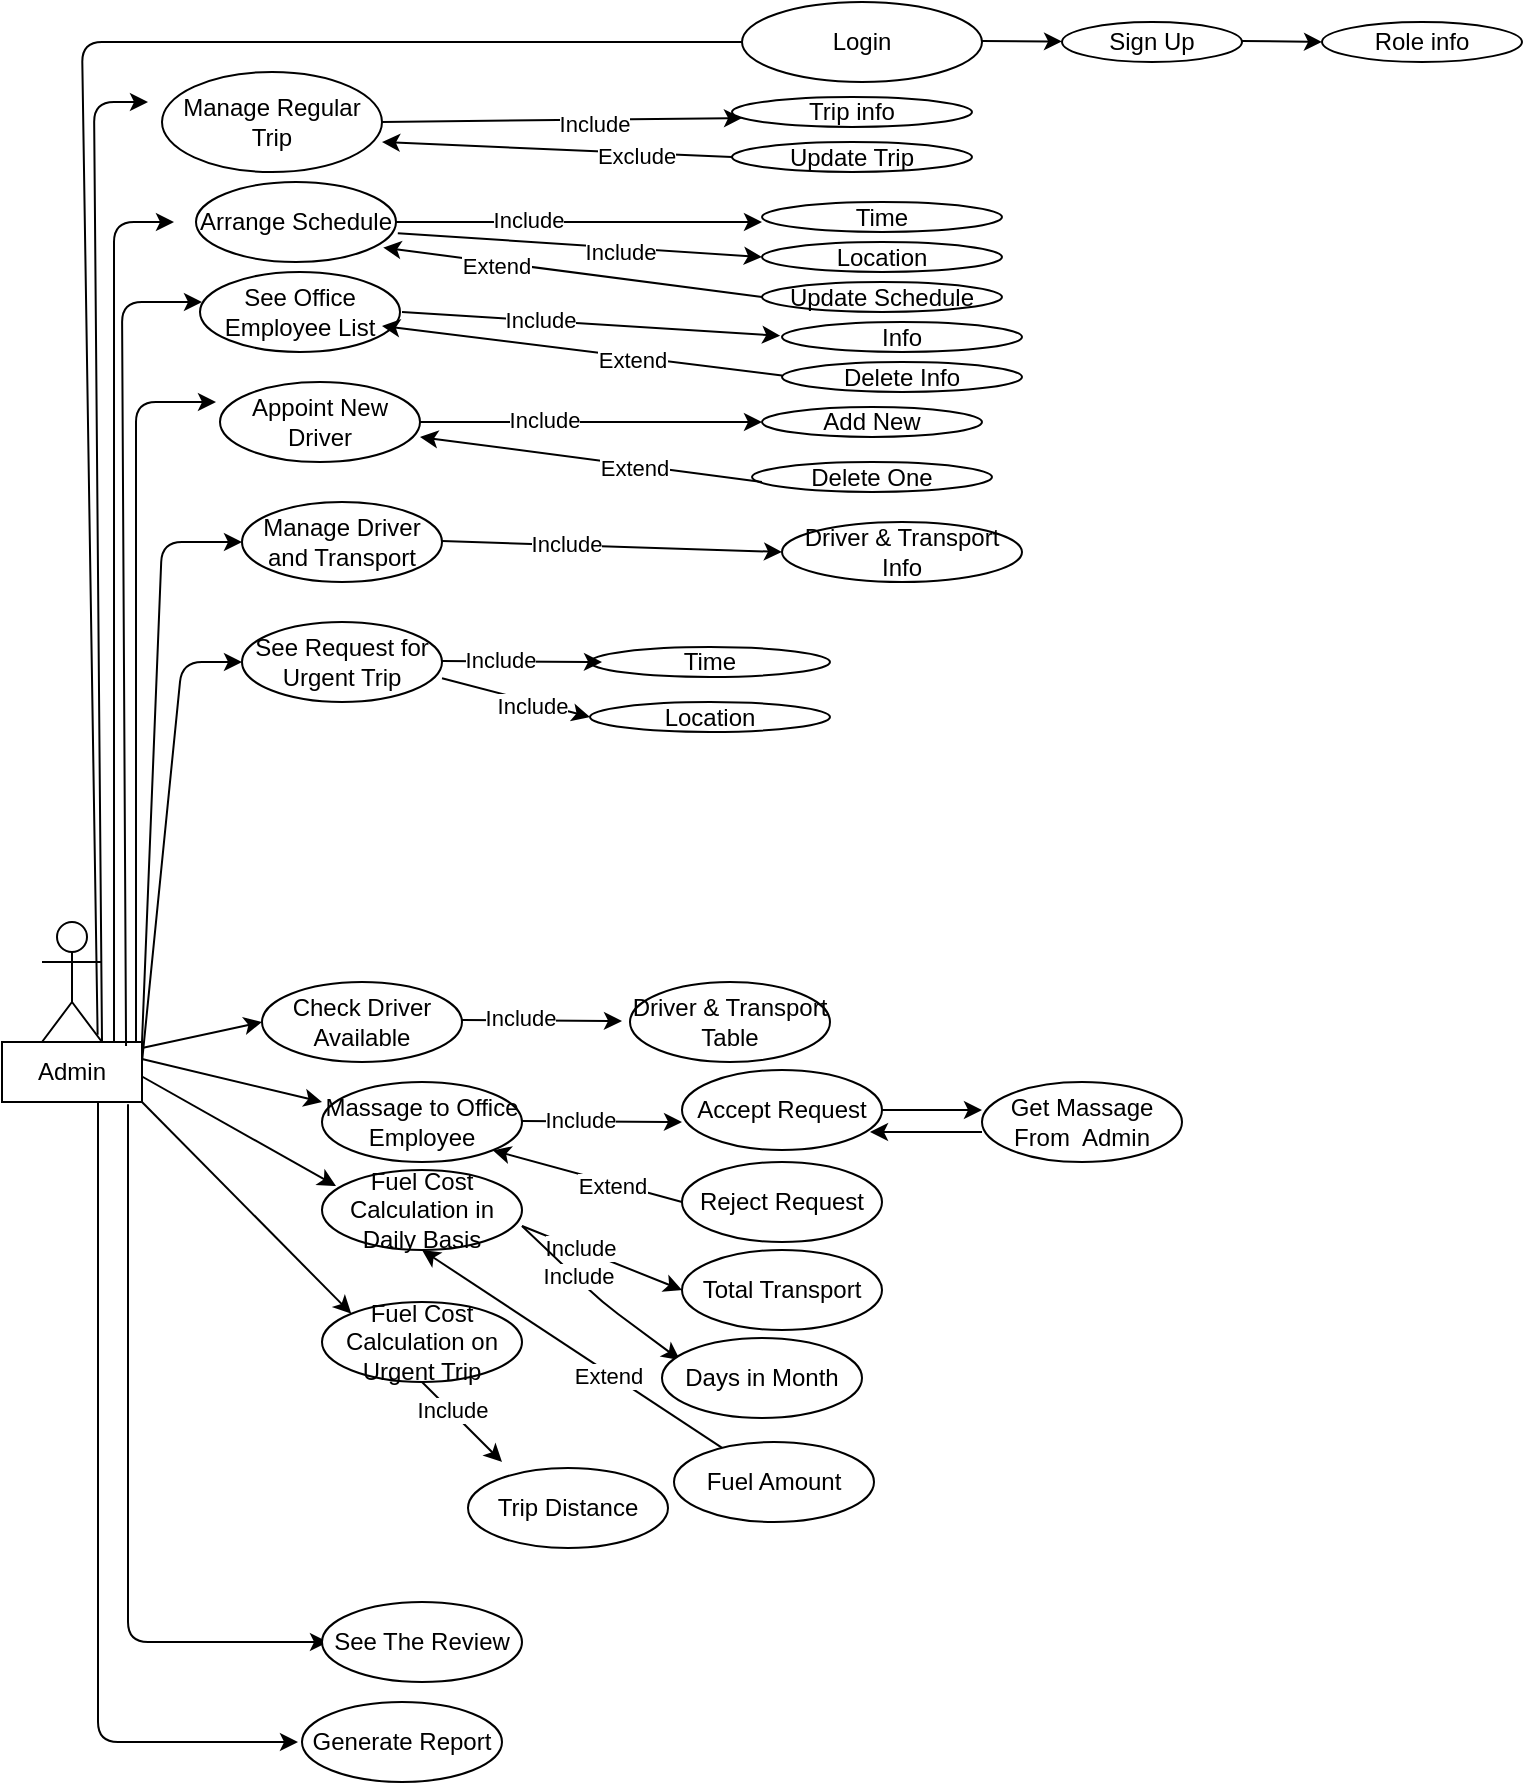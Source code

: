 <mxfile version="14.7.3" type="github">
  <diagram id="h_oixrNpnc-t15W7_CNh" name="Page-1">
    <mxGraphModel dx="868" dy="440" grid="1" gridSize="10" guides="1" tooltips="1" connect="1" arrows="1" fold="1" page="1" pageScale="1" pageWidth="827" pageHeight="1169" math="0" shadow="0">
      <root>
        <mxCell id="0" />
        <mxCell id="1" parent="0" />
        <mxCell id="nbYiO903V4RhnRelEvoL-1" value="" style="shape=umlActor;verticalLabelPosition=bottom;verticalAlign=top;html=1;outlineConnect=0;" parent="1" vertex="1">
          <mxGeometry x="20" y="460" width="30" height="60" as="geometry" />
        </mxCell>
        <mxCell id="nbYiO903V4RhnRelEvoL-3" value="Admin" style="rounded=0;whiteSpace=wrap;html=1;" parent="1" vertex="1">
          <mxGeometry y="520" width="70" height="30" as="geometry" />
        </mxCell>
        <mxCell id="nbYiO903V4RhnRelEvoL-4" value="Login" style="ellipse;whiteSpace=wrap;html=1;" parent="1" vertex="1">
          <mxGeometry x="370" width="120" height="40" as="geometry" />
        </mxCell>
        <mxCell id="nbYiO903V4RhnRelEvoL-5" value="Arrange Schedule " style="ellipse;whiteSpace=wrap;html=1;" parent="1" vertex="1">
          <mxGeometry x="97" y="90" width="100" height="40" as="geometry" />
        </mxCell>
        <mxCell id="nbYiO903V4RhnRelEvoL-8" value="" style="endArrow=classic;html=1;exitX=1;exitY=0.5;exitDx=0;exitDy=0;" parent="1" source="nbYiO903V4RhnRelEvoL-22" edge="1">
          <mxGeometry width="50" height="50" relative="1" as="geometry">
            <mxPoint x="170" y="58" as="sourcePoint" />
            <mxPoint x="370" y="58" as="targetPoint" />
          </mxGeometry>
        </mxCell>
        <mxCell id="4p9Xx8ypnSwkuJ-9FBlt-43" value="Include" style="edgeLabel;html=1;align=center;verticalAlign=middle;resizable=0;points=[];" vertex="1" connectable="0" parent="nbYiO903V4RhnRelEvoL-8">
          <mxGeometry x="0.177" y="-2" relative="1" as="geometry">
            <mxPoint as="offset" />
          </mxGeometry>
        </mxCell>
        <mxCell id="nbYiO903V4RhnRelEvoL-10" value="Trip info" style="ellipse;whiteSpace=wrap;html=1;" parent="1" vertex="1">
          <mxGeometry x="365" y="47.5" width="120" height="15" as="geometry" />
        </mxCell>
        <mxCell id="nbYiO903V4RhnRelEvoL-11" value="" style="endArrow=none;html=1;exitX=0.683;exitY=-0.122;exitDx=0;exitDy=0;exitPerimeter=0;" parent="1" source="nbYiO903V4RhnRelEvoL-3" target="nbYiO903V4RhnRelEvoL-4" edge="1">
          <mxGeometry width="50" height="50" relative="1" as="geometry">
            <mxPoint x="40" y="330" as="sourcePoint" />
            <mxPoint x="100" y="280" as="targetPoint" />
            <Array as="points">
              <mxPoint x="40" y="20" />
            </Array>
          </mxGeometry>
        </mxCell>
        <mxCell id="nbYiO903V4RhnRelEvoL-12" value="Update Trip" style="ellipse;whiteSpace=wrap;html=1;" parent="1" vertex="1">
          <mxGeometry x="365" y="70" width="120" height="15" as="geometry" />
        </mxCell>
        <mxCell id="nbYiO903V4RhnRelEvoL-13" value="" style="endArrow=classic;html=1;exitX=0;exitY=0.5;exitDx=0;exitDy=0;" parent="1" source="nbYiO903V4RhnRelEvoL-12" edge="1">
          <mxGeometry width="50" height="50" relative="1" as="geometry">
            <mxPoint x="240" y="112.5" as="sourcePoint" />
            <mxPoint x="190" y="70" as="targetPoint" />
          </mxGeometry>
        </mxCell>
        <mxCell id="4p9Xx8ypnSwkuJ-9FBlt-44" value="Exclude" style="edgeLabel;html=1;align=center;verticalAlign=middle;resizable=0;points=[];" vertex="1" connectable="0" parent="nbYiO903V4RhnRelEvoL-13">
          <mxGeometry x="-0.452" y="1" relative="1" as="geometry">
            <mxPoint as="offset" />
          </mxGeometry>
        </mxCell>
        <mxCell id="nbYiO903V4RhnRelEvoL-15" value="" style="endArrow=classic;html=1;" parent="1" target="nbYiO903V4RhnRelEvoL-16" edge="1">
          <mxGeometry width="50" height="50" relative="1" as="geometry">
            <mxPoint x="490" y="19.5" as="sourcePoint" />
            <mxPoint x="590" y="19.5" as="targetPoint" />
          </mxGeometry>
        </mxCell>
        <mxCell id="nbYiO903V4RhnRelEvoL-16" value="Sign Up" style="ellipse;whiteSpace=wrap;html=1;" parent="1" vertex="1">
          <mxGeometry x="530" y="10" width="90" height="20" as="geometry" />
        </mxCell>
        <mxCell id="nbYiO903V4RhnRelEvoL-18" value="" style="endArrow=classic;html=1;" parent="1" edge="1">
          <mxGeometry width="50" height="50" relative="1" as="geometry">
            <mxPoint x="620" y="19.5" as="sourcePoint" />
            <mxPoint x="660" y="20" as="targetPoint" />
          </mxGeometry>
        </mxCell>
        <mxCell id="nbYiO903V4RhnRelEvoL-19" value="Role info" style="ellipse;whiteSpace=wrap;html=1;" parent="1" vertex="1">
          <mxGeometry x="660" y="10" width="100" height="20" as="geometry" />
        </mxCell>
        <mxCell id="nbYiO903V4RhnRelEvoL-20" value="" style="endArrow=classic;html=1;exitX=1;exitY=1;exitDx=0;exitDy=0;exitPerimeter=0;" parent="1" source="nbYiO903V4RhnRelEvoL-1" edge="1">
          <mxGeometry width="50" height="50" relative="1" as="geometry">
            <mxPoint x="45.5" y="330" as="sourcePoint" />
            <mxPoint x="73" y="50" as="targetPoint" />
            <Array as="points">
              <mxPoint x="46" y="50" />
            </Array>
          </mxGeometry>
        </mxCell>
        <mxCell id="nbYiO903V4RhnRelEvoL-21" value="" style="endArrow=classic;html=1;" parent="1" edge="1">
          <mxGeometry width="50" height="50" relative="1" as="geometry">
            <mxPoint x="56" y="520" as="sourcePoint" />
            <mxPoint x="86" y="110" as="targetPoint" />
            <Array as="points">
              <mxPoint x="56" y="110" />
            </Array>
          </mxGeometry>
        </mxCell>
        <mxCell id="nbYiO903V4RhnRelEvoL-22" value="Manage Regular Trip" style="ellipse;whiteSpace=wrap;html=1;" parent="1" vertex="1">
          <mxGeometry x="80" y="35" width="110" height="50" as="geometry" />
        </mxCell>
        <mxCell id="nbYiO903V4RhnRelEvoL-23" value="" style="endArrow=classic;html=1;exitX=1;exitY=0.5;exitDx=0;exitDy=0;" parent="1" source="nbYiO903V4RhnRelEvoL-5" edge="1">
          <mxGeometry width="50" height="50" relative="1" as="geometry">
            <mxPoint x="200" y="112" as="sourcePoint" />
            <mxPoint x="380" y="110" as="targetPoint" />
          </mxGeometry>
        </mxCell>
        <mxCell id="4p9Xx8ypnSwkuJ-9FBlt-3" value="Include" style="edgeLabel;html=1;align=center;verticalAlign=middle;resizable=0;points=[];" vertex="1" connectable="0" parent="nbYiO903V4RhnRelEvoL-23">
          <mxGeometry x="-0.279" y="1" relative="1" as="geometry">
            <mxPoint as="offset" />
          </mxGeometry>
        </mxCell>
        <mxCell id="nbYiO903V4RhnRelEvoL-24" value="Time" style="ellipse;whiteSpace=wrap;html=1;" parent="1" vertex="1">
          <mxGeometry x="380" y="100" width="120" height="15" as="geometry" />
        </mxCell>
        <mxCell id="nbYiO903V4RhnRelEvoL-25" value="Location" style="ellipse;whiteSpace=wrap;html=1;" parent="1" vertex="1">
          <mxGeometry x="380" y="120" width="120" height="15" as="geometry" />
        </mxCell>
        <mxCell id="nbYiO903V4RhnRelEvoL-26" value="" style="endArrow=classic;html=1;exitX=1.009;exitY=0.64;exitDx=0;exitDy=0;exitPerimeter=0;entryX=0;entryY=0.5;entryDx=0;entryDy=0;" parent="1" source="nbYiO903V4RhnRelEvoL-5" target="nbYiO903V4RhnRelEvoL-25" edge="1">
          <mxGeometry width="50" height="50" relative="1" as="geometry">
            <mxPoint x="210" y="122" as="sourcePoint" />
            <mxPoint x="390" y="120" as="targetPoint" />
          </mxGeometry>
        </mxCell>
        <mxCell id="4p9Xx8ypnSwkuJ-9FBlt-4" value="Include" style="edgeLabel;html=1;align=center;verticalAlign=middle;resizable=0;points=[];" vertex="1" connectable="0" parent="nbYiO903V4RhnRelEvoL-26">
          <mxGeometry x="0.222" y="-2" relative="1" as="geometry">
            <mxPoint as="offset" />
          </mxGeometry>
        </mxCell>
        <mxCell id="nbYiO903V4RhnRelEvoL-27" value="Update Schedule" style="ellipse;whiteSpace=wrap;html=1;" parent="1" vertex="1">
          <mxGeometry x="380" y="140" width="120" height="15" as="geometry" />
        </mxCell>
        <mxCell id="nbYiO903V4RhnRelEvoL-28" value="" style="endArrow=classic;html=1;exitX=0;exitY=0.5;exitDx=0;exitDy=0;entryX=0.936;entryY=0.82;entryDx=0;entryDy=0;entryPerimeter=0;" parent="1" target="nbYiO903V4RhnRelEvoL-5" edge="1">
          <mxGeometry width="50" height="50" relative="1" as="geometry">
            <mxPoint x="380" y="147.5" as="sourcePoint" />
            <mxPoint x="205" y="140" as="targetPoint" />
          </mxGeometry>
        </mxCell>
        <mxCell id="4p9Xx8ypnSwkuJ-9FBlt-5" value="Extend" style="edgeLabel;html=1;align=center;verticalAlign=middle;resizable=0;points=[];" vertex="1" connectable="0" parent="nbYiO903V4RhnRelEvoL-28">
          <mxGeometry x="0.402" y="2" relative="1" as="geometry">
            <mxPoint as="offset" />
          </mxGeometry>
        </mxCell>
        <mxCell id="nbYiO903V4RhnRelEvoL-29" value="" style="endArrow=classic;html=1;exitX=0.886;exitY=0.067;exitDx=0;exitDy=0;exitPerimeter=0;" parent="1" source="nbYiO903V4RhnRelEvoL-3" edge="1">
          <mxGeometry width="50" height="50" relative="1" as="geometry">
            <mxPoint x="50" y="320" as="sourcePoint" />
            <mxPoint x="100" y="150" as="targetPoint" />
            <Array as="points">
              <mxPoint x="60" y="150" />
            </Array>
          </mxGeometry>
        </mxCell>
        <mxCell id="nbYiO903V4RhnRelEvoL-30" value="See Office Employee List" style="ellipse;whiteSpace=wrap;html=1;" parent="1" vertex="1">
          <mxGeometry x="99" y="135" width="100" height="40" as="geometry" />
        </mxCell>
        <mxCell id="nbYiO903V4RhnRelEvoL-32" value="" style="endArrow=classic;html=1;entryX=0;entryY=0.5;entryDx=0;entryDy=0;" parent="1" edge="1">
          <mxGeometry width="50" height="50" relative="1" as="geometry">
            <mxPoint x="200" y="155" as="sourcePoint" />
            <mxPoint x="389.1" y="166.9" as="targetPoint" />
          </mxGeometry>
        </mxCell>
        <mxCell id="4p9Xx8ypnSwkuJ-9FBlt-6" value="Include" style="edgeLabel;html=1;align=center;verticalAlign=middle;resizable=0;points=[];" vertex="1" connectable="0" parent="nbYiO903V4RhnRelEvoL-32">
          <mxGeometry x="-0.278" y="1" relative="1" as="geometry">
            <mxPoint as="offset" />
          </mxGeometry>
        </mxCell>
        <mxCell id="nbYiO903V4RhnRelEvoL-33" value="Info" style="ellipse;whiteSpace=wrap;html=1;" parent="1" vertex="1">
          <mxGeometry x="390" y="160" width="120" height="15" as="geometry" />
        </mxCell>
        <mxCell id="nbYiO903V4RhnRelEvoL-34" value="Delete Info" style="ellipse;whiteSpace=wrap;html=1;" parent="1" vertex="1">
          <mxGeometry x="390" y="180" width="120" height="15" as="geometry" />
        </mxCell>
        <mxCell id="nbYiO903V4RhnRelEvoL-35" value="" style="endArrow=classic;html=1;exitX=0;exitY=0.5;exitDx=0;exitDy=0;" parent="1" edge="1">
          <mxGeometry width="50" height="50" relative="1" as="geometry">
            <mxPoint x="390" y="186.7" as="sourcePoint" />
            <mxPoint x="190" y="162" as="targetPoint" />
          </mxGeometry>
        </mxCell>
        <mxCell id="4p9Xx8ypnSwkuJ-9FBlt-7" value="Extend" style="edgeLabel;html=1;align=center;verticalAlign=middle;resizable=0;points=[];" vertex="1" connectable="0" parent="nbYiO903V4RhnRelEvoL-35">
          <mxGeometry x="-0.251" y="1" relative="1" as="geometry">
            <mxPoint as="offset" />
          </mxGeometry>
        </mxCell>
        <mxCell id="4p9Xx8ypnSwkuJ-9FBlt-1" value="Appoint New Driver" style="ellipse;whiteSpace=wrap;html=1;" vertex="1" parent="1">
          <mxGeometry x="109" y="190" width="100" height="40" as="geometry" />
        </mxCell>
        <mxCell id="4p9Xx8ypnSwkuJ-9FBlt-2" value="" style="endArrow=classic;html=1;entryX=0.01;entryY=0.25;entryDx=0;entryDy=0;entryPerimeter=0;" edge="1" parent="1">
          <mxGeometry width="50" height="50" relative="1" as="geometry">
            <mxPoint x="67" y="520" as="sourcePoint" />
            <mxPoint x="107" y="200" as="targetPoint" />
            <Array as="points">
              <mxPoint x="67" y="200" />
            </Array>
          </mxGeometry>
        </mxCell>
        <mxCell id="4p9Xx8ypnSwkuJ-9FBlt-8" value="" style="endArrow=classic;html=1;" edge="1" parent="1">
          <mxGeometry width="50" height="50" relative="1" as="geometry">
            <mxPoint x="209" y="210.05" as="sourcePoint" />
            <mxPoint x="380" y="210" as="targetPoint" />
          </mxGeometry>
        </mxCell>
        <mxCell id="4p9Xx8ypnSwkuJ-9FBlt-9" value="Include" style="edgeLabel;html=1;align=center;verticalAlign=middle;resizable=0;points=[];" vertex="1" connectable="0" parent="4p9Xx8ypnSwkuJ-9FBlt-8">
          <mxGeometry x="-0.278" y="1" relative="1" as="geometry">
            <mxPoint as="offset" />
          </mxGeometry>
        </mxCell>
        <mxCell id="4p9Xx8ypnSwkuJ-9FBlt-10" value="Add New" style="ellipse;whiteSpace=wrap;html=1;" vertex="1" parent="1">
          <mxGeometry x="380" y="202.5" width="110" height="15" as="geometry" />
        </mxCell>
        <mxCell id="4p9Xx8ypnSwkuJ-9FBlt-12" value="Delete One" style="ellipse;whiteSpace=wrap;html=1;" vertex="1" parent="1">
          <mxGeometry x="375" y="230" width="120" height="15" as="geometry" />
        </mxCell>
        <mxCell id="4p9Xx8ypnSwkuJ-9FBlt-13" value="" style="endArrow=classic;html=1;" edge="1" parent="1">
          <mxGeometry width="50" height="50" relative="1" as="geometry">
            <mxPoint x="380" y="240" as="sourcePoint" />
            <mxPoint x="209" y="217.5" as="targetPoint" />
          </mxGeometry>
        </mxCell>
        <mxCell id="4p9Xx8ypnSwkuJ-9FBlt-14" value="Extend" style="edgeLabel;html=1;align=center;verticalAlign=middle;resizable=0;points=[];" vertex="1" connectable="0" parent="4p9Xx8ypnSwkuJ-9FBlt-13">
          <mxGeometry x="-0.251" y="1" relative="1" as="geometry">
            <mxPoint as="offset" />
          </mxGeometry>
        </mxCell>
        <mxCell id="4p9Xx8ypnSwkuJ-9FBlt-15" value="" style="endArrow=classic;html=1;" edge="1" parent="1">
          <mxGeometry width="50" height="50" relative="1" as="geometry">
            <mxPoint x="70" y="520" as="sourcePoint" />
            <mxPoint x="120" y="270" as="targetPoint" />
            <Array as="points">
              <mxPoint x="80" y="270" />
            </Array>
          </mxGeometry>
        </mxCell>
        <mxCell id="4p9Xx8ypnSwkuJ-9FBlt-16" value="Manage Driver and Transport" style="ellipse;whiteSpace=wrap;html=1;" vertex="1" parent="1">
          <mxGeometry x="120" y="250" width="100" height="40" as="geometry" />
        </mxCell>
        <mxCell id="4p9Xx8ypnSwkuJ-9FBlt-17" value="" style="endArrow=classic;html=1;entryX=0;entryY=0.5;entryDx=0;entryDy=0;" edge="1" parent="1" target="4p9Xx8ypnSwkuJ-9FBlt-19">
          <mxGeometry width="50" height="50" relative="1" as="geometry">
            <mxPoint x="220" y="269.55" as="sourcePoint" />
            <mxPoint x="391" y="269.5" as="targetPoint" />
          </mxGeometry>
        </mxCell>
        <mxCell id="4p9Xx8ypnSwkuJ-9FBlt-18" value="Include" style="edgeLabel;html=1;align=center;verticalAlign=middle;resizable=0;points=[];" vertex="1" connectable="0" parent="4p9Xx8ypnSwkuJ-9FBlt-17">
          <mxGeometry x="-0.278" y="1" relative="1" as="geometry">
            <mxPoint as="offset" />
          </mxGeometry>
        </mxCell>
        <mxCell id="4p9Xx8ypnSwkuJ-9FBlt-19" value="Driver &amp;amp; Transport Info" style="ellipse;whiteSpace=wrap;html=1;" vertex="1" parent="1">
          <mxGeometry x="390" y="260" width="120" height="30" as="geometry" />
        </mxCell>
        <mxCell id="4p9Xx8ypnSwkuJ-9FBlt-20" value="" style="endArrow=classic;html=1;" edge="1" parent="1">
          <mxGeometry width="50" height="50" relative="1" as="geometry">
            <mxPoint x="70" y="530" as="sourcePoint" />
            <mxPoint x="120" y="330" as="targetPoint" />
            <Array as="points">
              <mxPoint x="90" y="330" />
            </Array>
          </mxGeometry>
        </mxCell>
        <mxCell id="4p9Xx8ypnSwkuJ-9FBlt-21" value="See Request for Urgent Trip" style="ellipse;whiteSpace=wrap;html=1;" vertex="1" parent="1">
          <mxGeometry x="120" y="310" width="100" height="40" as="geometry" />
        </mxCell>
        <mxCell id="4p9Xx8ypnSwkuJ-9FBlt-22" value="Time" style="ellipse;whiteSpace=wrap;html=1;" vertex="1" parent="1">
          <mxGeometry x="294" y="322.5" width="120" height="15" as="geometry" />
        </mxCell>
        <mxCell id="4p9Xx8ypnSwkuJ-9FBlt-23" value="" style="endArrow=classic;html=1;exitX=1;exitY=0.5;exitDx=0;exitDy=0;" edge="1" parent="1">
          <mxGeometry width="50" height="50" relative="1" as="geometry">
            <mxPoint x="220" y="329.5" as="sourcePoint" />
            <mxPoint x="300" y="330" as="targetPoint" />
          </mxGeometry>
        </mxCell>
        <mxCell id="4p9Xx8ypnSwkuJ-9FBlt-24" value="Include" style="edgeLabel;html=1;align=center;verticalAlign=middle;resizable=0;points=[];" vertex="1" connectable="0" parent="4p9Xx8ypnSwkuJ-9FBlt-23">
          <mxGeometry x="-0.279" y="1" relative="1" as="geometry">
            <mxPoint as="offset" />
          </mxGeometry>
        </mxCell>
        <mxCell id="4p9Xx8ypnSwkuJ-9FBlt-25" value="Location" style="ellipse;whiteSpace=wrap;html=1;" vertex="1" parent="1">
          <mxGeometry x="294" y="350" width="120" height="15" as="geometry" />
        </mxCell>
        <mxCell id="4p9Xx8ypnSwkuJ-9FBlt-26" value="" style="endArrow=classic;html=1;exitX=1.009;exitY=0.64;exitDx=0;exitDy=0;exitPerimeter=0;entryX=0;entryY=0.5;entryDx=0;entryDy=0;" edge="1" parent="1" target="4p9Xx8ypnSwkuJ-9FBlt-25">
          <mxGeometry width="50" height="50" relative="1" as="geometry">
            <mxPoint x="220.0" y="338.1" as="sourcePoint" />
            <mxPoint x="402.1" y="350" as="targetPoint" />
          </mxGeometry>
        </mxCell>
        <mxCell id="4p9Xx8ypnSwkuJ-9FBlt-27" value="Include" style="edgeLabel;html=1;align=center;verticalAlign=middle;resizable=0;points=[];" vertex="1" connectable="0" parent="4p9Xx8ypnSwkuJ-9FBlt-26">
          <mxGeometry x="0.222" y="-2" relative="1" as="geometry">
            <mxPoint as="offset" />
          </mxGeometry>
        </mxCell>
        <mxCell id="4p9Xx8ypnSwkuJ-9FBlt-29" value="Check Driver Available" style="ellipse;whiteSpace=wrap;html=1;" vertex="1" parent="1">
          <mxGeometry x="130" y="490" width="100" height="40" as="geometry" />
        </mxCell>
        <mxCell id="4p9Xx8ypnSwkuJ-9FBlt-30" value="" style="endArrow=classic;html=1;exitX=1;exitY=0.5;exitDx=0;exitDy=0;" edge="1" parent="1">
          <mxGeometry width="50" height="50" relative="1" as="geometry">
            <mxPoint x="230" y="509" as="sourcePoint" />
            <mxPoint x="310" y="509.5" as="targetPoint" />
          </mxGeometry>
        </mxCell>
        <mxCell id="4p9Xx8ypnSwkuJ-9FBlt-31" value="Include" style="edgeLabel;html=1;align=center;verticalAlign=middle;resizable=0;points=[];" vertex="1" connectable="0" parent="4p9Xx8ypnSwkuJ-9FBlt-30">
          <mxGeometry x="-0.279" y="1" relative="1" as="geometry">
            <mxPoint as="offset" />
          </mxGeometry>
        </mxCell>
        <mxCell id="4p9Xx8ypnSwkuJ-9FBlt-32" value="Driver &amp;amp; Transport Table" style="ellipse;whiteSpace=wrap;html=1;" vertex="1" parent="1">
          <mxGeometry x="314" y="490" width="100" height="40" as="geometry" />
        </mxCell>
        <mxCell id="4p9Xx8ypnSwkuJ-9FBlt-33" value="" style="endArrow=classic;html=1;entryX=0;entryY=0.5;entryDx=0;entryDy=0;" edge="1" parent="1" target="4p9Xx8ypnSwkuJ-9FBlt-29">
          <mxGeometry width="50" height="50" relative="1" as="geometry">
            <mxPoint x="70" y="523" as="sourcePoint" />
            <mxPoint x="130" y="506" as="targetPoint" />
            <Array as="points" />
          </mxGeometry>
        </mxCell>
        <mxCell id="4p9Xx8ypnSwkuJ-9FBlt-35" value="" style="endArrow=classic;html=1;exitX=1;exitY=0.75;exitDx=0;exitDy=0;" edge="1" parent="1">
          <mxGeometry width="50" height="50" relative="1" as="geometry">
            <mxPoint x="70" y="528.5" as="sourcePoint" />
            <mxPoint x="160" y="550" as="targetPoint" />
            <Array as="points" />
          </mxGeometry>
        </mxCell>
        <mxCell id="4p9Xx8ypnSwkuJ-9FBlt-36" value="Massage to Office Employee" style="ellipse;whiteSpace=wrap;html=1;" vertex="1" parent="1">
          <mxGeometry x="160" y="540" width="100" height="40" as="geometry" />
        </mxCell>
        <mxCell id="4p9Xx8ypnSwkuJ-9FBlt-37" value="" style="endArrow=classic;html=1;exitX=1;exitY=0.5;exitDx=0;exitDy=0;" edge="1" parent="1">
          <mxGeometry width="50" height="50" relative="1" as="geometry">
            <mxPoint x="260" y="559.5" as="sourcePoint" />
            <mxPoint x="340" y="560" as="targetPoint" />
          </mxGeometry>
        </mxCell>
        <mxCell id="4p9Xx8ypnSwkuJ-9FBlt-38" value="Include" style="edgeLabel;html=1;align=center;verticalAlign=middle;resizable=0;points=[];" vertex="1" connectable="0" parent="4p9Xx8ypnSwkuJ-9FBlt-37">
          <mxGeometry x="-0.279" y="1" relative="1" as="geometry">
            <mxPoint as="offset" />
          </mxGeometry>
        </mxCell>
        <mxCell id="4p9Xx8ypnSwkuJ-9FBlt-39" value="Accept Request" style="ellipse;whiteSpace=wrap;html=1;" vertex="1" parent="1">
          <mxGeometry x="340" y="534" width="100" height="40" as="geometry" />
        </mxCell>
        <mxCell id="4p9Xx8ypnSwkuJ-9FBlt-40" value="Reject Request" style="ellipse;whiteSpace=wrap;html=1;" vertex="1" parent="1">
          <mxGeometry x="340" y="580" width="100" height="40" as="geometry" />
        </mxCell>
        <mxCell id="4p9Xx8ypnSwkuJ-9FBlt-41" value="" style="endArrow=classic;html=1;entryX=1;entryY=1;entryDx=0;entryDy=0;exitX=0;exitY=0.5;exitDx=0;exitDy=0;" edge="1" parent="1" source="4p9Xx8ypnSwkuJ-9FBlt-40" target="4p9Xx8ypnSwkuJ-9FBlt-36">
          <mxGeometry width="50" height="50" relative="1" as="geometry">
            <mxPoint x="351" y="607.5" as="sourcePoint" />
            <mxPoint x="250" y="580" as="targetPoint" />
          </mxGeometry>
        </mxCell>
        <mxCell id="4p9Xx8ypnSwkuJ-9FBlt-42" value="Extend" style="edgeLabel;html=1;align=center;verticalAlign=middle;resizable=0;points=[];" vertex="1" connectable="0" parent="4p9Xx8ypnSwkuJ-9FBlt-41">
          <mxGeometry x="-0.251" y="1" relative="1" as="geometry">
            <mxPoint as="offset" />
          </mxGeometry>
        </mxCell>
        <mxCell id="4p9Xx8ypnSwkuJ-9FBlt-45" value="" style="endArrow=classic;html=1;exitX=1;exitY=0.75;exitDx=0;exitDy=0;entryX=0.07;entryY=0.2;entryDx=0;entryDy=0;entryPerimeter=0;" edge="1" parent="1" target="4p9Xx8ypnSwkuJ-9FBlt-46">
          <mxGeometry width="50" height="50" relative="1" as="geometry">
            <mxPoint x="70" y="537.25" as="sourcePoint" />
            <mxPoint x="162" y="591" as="targetPoint" />
            <Array as="points" />
          </mxGeometry>
        </mxCell>
        <mxCell id="4p9Xx8ypnSwkuJ-9FBlt-46" value="Fuel Cost Calculation in Daily Basis" style="ellipse;whiteSpace=wrap;html=1;" vertex="1" parent="1">
          <mxGeometry x="160" y="584" width="100" height="40" as="geometry" />
        </mxCell>
        <mxCell id="4p9Xx8ypnSwkuJ-9FBlt-47" value="" style="endArrow=classic;html=1;exitX=1;exitY=0.7;exitDx=0;exitDy=0;exitPerimeter=0;entryX=0;entryY=0.5;entryDx=0;entryDy=0;" edge="1" parent="1" source="4p9Xx8ypnSwkuJ-9FBlt-46" target="4p9Xx8ypnSwkuJ-9FBlt-53">
          <mxGeometry width="50" height="50" relative="1" as="geometry">
            <mxPoint x="250" y="619" as="sourcePoint" />
            <mxPoint x="330" y="640" as="targetPoint" />
          </mxGeometry>
        </mxCell>
        <mxCell id="4p9Xx8ypnSwkuJ-9FBlt-48" value="Include" style="edgeLabel;html=1;align=center;verticalAlign=middle;resizable=0;points=[];" vertex="1" connectable="0" parent="4p9Xx8ypnSwkuJ-9FBlt-47">
          <mxGeometry x="-0.279" y="1" relative="1" as="geometry">
            <mxPoint as="offset" />
          </mxGeometry>
        </mxCell>
        <mxCell id="4p9Xx8ypnSwkuJ-9FBlt-51" value="" style="endArrow=classic;html=1;exitX=1;exitY=0.7;exitDx=0;exitDy=0;exitPerimeter=0;entryX=0.09;entryY=0.275;entryDx=0;entryDy=0;entryPerimeter=0;" edge="1" parent="1" source="4p9Xx8ypnSwkuJ-9FBlt-46" target="4p9Xx8ypnSwkuJ-9FBlt-54">
          <mxGeometry width="50" height="50" relative="1" as="geometry">
            <mxPoint x="260" y="612" as="sourcePoint" />
            <mxPoint x="330" y="670" as="targetPoint" />
            <Array as="points">
              <mxPoint x="300" y="650" />
            </Array>
          </mxGeometry>
        </mxCell>
        <mxCell id="4p9Xx8ypnSwkuJ-9FBlt-52" value="Include" style="edgeLabel;html=1;align=center;verticalAlign=middle;resizable=0;points=[];" vertex="1" connectable="0" parent="4p9Xx8ypnSwkuJ-9FBlt-51">
          <mxGeometry x="-0.279" y="1" relative="1" as="geometry">
            <mxPoint as="offset" />
          </mxGeometry>
        </mxCell>
        <mxCell id="4p9Xx8ypnSwkuJ-9FBlt-53" value="Total Transport" style="ellipse;whiteSpace=wrap;html=1;" vertex="1" parent="1">
          <mxGeometry x="340" y="624" width="100" height="40" as="geometry" />
        </mxCell>
        <mxCell id="4p9Xx8ypnSwkuJ-9FBlt-54" value="Days in Month" style="ellipse;whiteSpace=wrap;html=1;" vertex="1" parent="1">
          <mxGeometry x="330" y="668" width="100" height="40" as="geometry" />
        </mxCell>
        <mxCell id="4p9Xx8ypnSwkuJ-9FBlt-62" value="" style="endArrow=classic;html=1;entryX=0.5;entryY=1;entryDx=0;entryDy=0;" edge="1" parent="1" source="4p9Xx8ypnSwkuJ-9FBlt-64" target="4p9Xx8ypnSwkuJ-9FBlt-46">
          <mxGeometry width="50" height="50" relative="1" as="geometry">
            <mxPoint x="320" y="710" as="sourcePoint" />
            <mxPoint x="199" y="641.5" as="targetPoint" />
          </mxGeometry>
        </mxCell>
        <mxCell id="4p9Xx8ypnSwkuJ-9FBlt-63" value="Extend" style="edgeLabel;html=1;align=center;verticalAlign=middle;resizable=0;points=[];" vertex="1" connectable="0" parent="4p9Xx8ypnSwkuJ-9FBlt-62">
          <mxGeometry x="-0.251" y="1" relative="1" as="geometry">
            <mxPoint as="offset" />
          </mxGeometry>
        </mxCell>
        <mxCell id="4p9Xx8ypnSwkuJ-9FBlt-64" value="Fuel Amount" style="ellipse;whiteSpace=wrap;html=1;" vertex="1" parent="1">
          <mxGeometry x="336" y="720" width="100" height="40" as="geometry" />
        </mxCell>
        <mxCell id="4p9Xx8ypnSwkuJ-9FBlt-65" value="" style="endArrow=classic;html=1;exitX=1;exitY=1;exitDx=0;exitDy=0;exitPerimeter=0;entryX=0;entryY=0;entryDx=0;entryDy=0;" edge="1" parent="1" source="nbYiO903V4RhnRelEvoL-3" target="4p9Xx8ypnSwkuJ-9FBlt-66">
          <mxGeometry width="50" height="50" relative="1" as="geometry">
            <mxPoint x="80" y="553.25" as="sourcePoint" />
            <mxPoint x="160" y="650" as="targetPoint" />
            <Array as="points" />
          </mxGeometry>
        </mxCell>
        <mxCell id="4p9Xx8ypnSwkuJ-9FBlt-66" value="Fuel Cost Calculation on Urgent Trip " style="ellipse;whiteSpace=wrap;html=1;" vertex="1" parent="1">
          <mxGeometry x="160" y="650" width="100" height="40" as="geometry" />
        </mxCell>
        <mxCell id="4p9Xx8ypnSwkuJ-9FBlt-68" value="" style="endArrow=classic;html=1;exitX=0.5;exitY=1;exitDx=0;exitDy=0;" edge="1" parent="1" source="4p9Xx8ypnSwkuJ-9FBlt-66">
          <mxGeometry width="50" height="50" relative="1" as="geometry">
            <mxPoint x="209" y="720" as="sourcePoint" />
            <mxPoint x="250" y="730" as="targetPoint" />
          </mxGeometry>
        </mxCell>
        <mxCell id="4p9Xx8ypnSwkuJ-9FBlt-69" value="Include" style="edgeLabel;html=1;align=center;verticalAlign=middle;resizable=0;points=[];" vertex="1" connectable="0" parent="4p9Xx8ypnSwkuJ-9FBlt-68">
          <mxGeometry x="-0.279" y="1" relative="1" as="geometry">
            <mxPoint as="offset" />
          </mxGeometry>
        </mxCell>
        <mxCell id="4p9Xx8ypnSwkuJ-9FBlt-70" value="Trip Distance" style="ellipse;whiteSpace=wrap;html=1;" vertex="1" parent="1">
          <mxGeometry x="233" y="733" width="100" height="40" as="geometry" />
        </mxCell>
        <mxCell id="4p9Xx8ypnSwkuJ-9FBlt-73" value="" style="endArrow=classic;html=1;exitX=1;exitY=1;exitDx=0;exitDy=0;exitPerimeter=0;" edge="1" parent="1">
          <mxGeometry width="50" height="50" relative="1" as="geometry">
            <mxPoint x="63" y="551.07" as="sourcePoint" />
            <mxPoint x="163" y="820" as="targetPoint" />
            <Array as="points">
              <mxPoint x="63" y="820" />
            </Array>
          </mxGeometry>
        </mxCell>
        <mxCell id="4p9Xx8ypnSwkuJ-9FBlt-74" value="See The Review" style="ellipse;whiteSpace=wrap;html=1;" vertex="1" parent="1">
          <mxGeometry x="160" y="800" width="100" height="40" as="geometry" />
        </mxCell>
        <mxCell id="4p9Xx8ypnSwkuJ-9FBlt-75" value="" style="endArrow=classic;html=1;exitX=1;exitY=1;exitDx=0;exitDy=0;exitPerimeter=0;" edge="1" parent="1">
          <mxGeometry width="50" height="50" relative="1" as="geometry">
            <mxPoint x="48" y="550" as="sourcePoint" />
            <mxPoint x="148" y="870" as="targetPoint" />
            <Array as="points">
              <mxPoint x="48" y="870" />
            </Array>
          </mxGeometry>
        </mxCell>
        <mxCell id="4p9Xx8ypnSwkuJ-9FBlt-76" value="Generate Report" style="ellipse;whiteSpace=wrap;html=1;" vertex="1" parent="1">
          <mxGeometry x="150" y="850" width="100" height="40" as="geometry" />
        </mxCell>
        <mxCell id="4p9Xx8ypnSwkuJ-9FBlt-77" value="" style="endArrow=classic;html=1;exitX=1;exitY=0.5;exitDx=0;exitDy=0;" edge="1" parent="1" source="4p9Xx8ypnSwkuJ-9FBlt-39">
          <mxGeometry width="50" height="50" relative="1" as="geometry">
            <mxPoint x="440" y="540" as="sourcePoint" />
            <mxPoint x="490" y="554" as="targetPoint" />
            <Array as="points" />
          </mxGeometry>
        </mxCell>
        <mxCell id="4p9Xx8ypnSwkuJ-9FBlt-78" value="" style="endArrow=classic;html=1;entryX=0.94;entryY=0.775;entryDx=0;entryDy=0;entryPerimeter=0;" edge="1" parent="1" target="4p9Xx8ypnSwkuJ-9FBlt-39">
          <mxGeometry width="50" height="50" relative="1" as="geometry">
            <mxPoint x="490" y="565" as="sourcePoint" />
            <mxPoint x="520" y="614" as="targetPoint" />
          </mxGeometry>
        </mxCell>
        <mxCell id="4p9Xx8ypnSwkuJ-9FBlt-79" value="Get Massage From&amp;nbsp; Admin" style="ellipse;whiteSpace=wrap;html=1;" vertex="1" parent="1">
          <mxGeometry x="490" y="540" width="100" height="40" as="geometry" />
        </mxCell>
      </root>
    </mxGraphModel>
  </diagram>
</mxfile>
